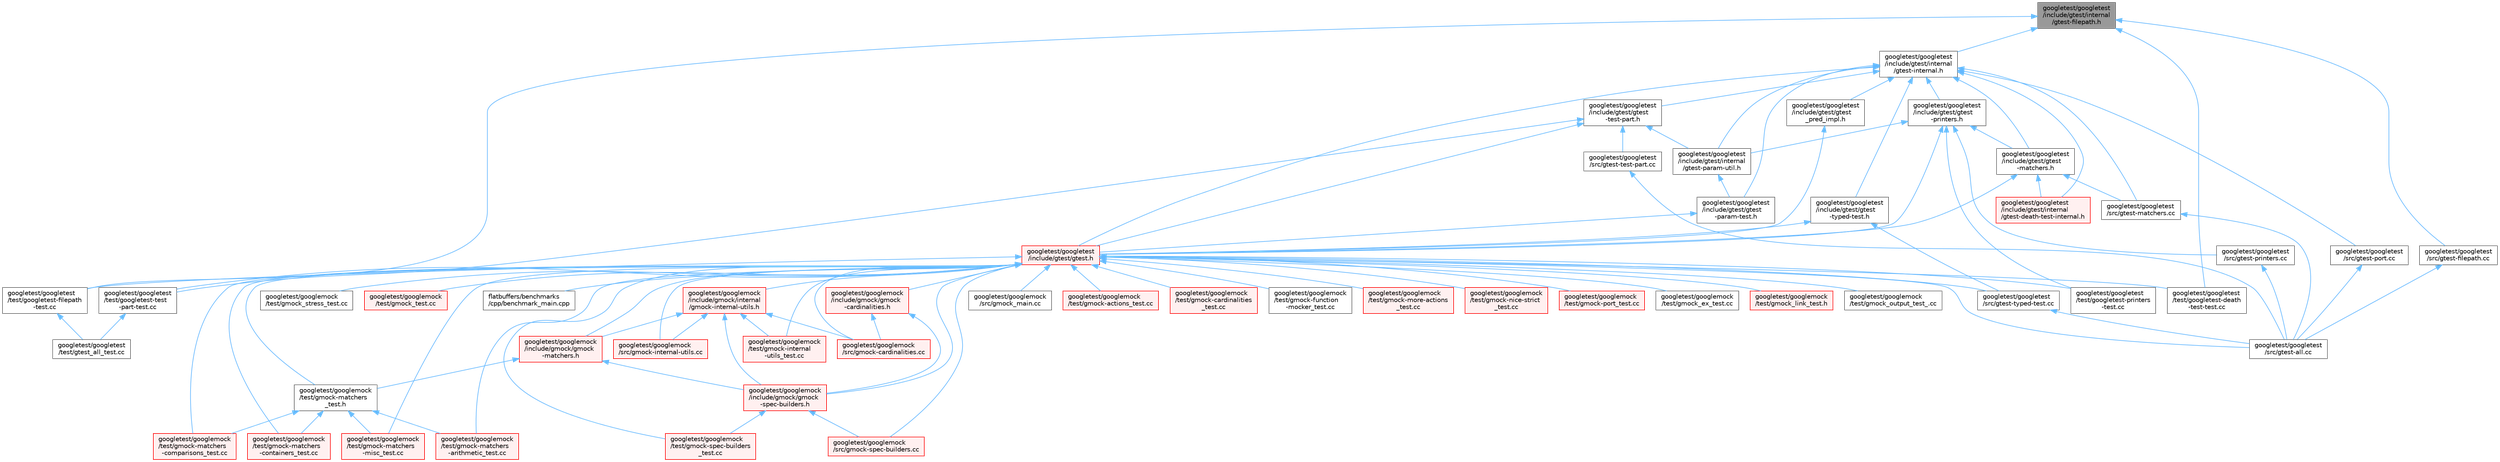 digraph "googletest/googletest/include/gtest/internal/gtest-filepath.h"
{
 // LATEX_PDF_SIZE
  bgcolor="transparent";
  edge [fontname=Helvetica,fontsize=10,labelfontname=Helvetica,labelfontsize=10];
  node [fontname=Helvetica,fontsize=10,shape=box,height=0.2,width=0.4];
  Node1 [id="Node000001",label="googletest/googletest\l/include/gtest/internal\l/gtest-filepath.h",height=0.2,width=0.4,color="gray40", fillcolor="grey60", style="filled", fontcolor="black",tooltip=" "];
  Node1 -> Node2 [id="edge1_Node000001_Node000002",dir="back",color="steelblue1",style="solid",tooltip=" "];
  Node2 [id="Node000002",label="googletest/googletest\l/include/gtest/internal\l/gtest-internal.h",height=0.2,width=0.4,color="grey40", fillcolor="white", style="filled",URL="$gtest-internal_8h.html",tooltip=" "];
  Node2 -> Node3 [id="edge2_Node000002_Node000003",dir="back",color="steelblue1",style="solid",tooltip=" "];
  Node3 [id="Node000003",label="googletest/googletest\l/include/gtest/gtest\l-matchers.h",height=0.2,width=0.4,color="grey40", fillcolor="white", style="filled",URL="$gtest-matchers_8h.html",tooltip=" "];
  Node3 -> Node4 [id="edge3_Node000003_Node000004",dir="back",color="steelblue1",style="solid",tooltip=" "];
  Node4 [id="Node000004",label="googletest/googletest\l/include/gtest/gtest.h",height=0.2,width=0.4,color="red", fillcolor="#FFF0F0", style="filled",URL="$gtest_8h.html",tooltip=" "];
  Node4 -> Node5 [id="edge4_Node000004_Node000005",dir="back",color="steelblue1",style="solid",tooltip=" "];
  Node5 [id="Node000005",label="flatbuffers/benchmarks\l/cpp/benchmark_main.cpp",height=0.2,width=0.4,color="grey40", fillcolor="white", style="filled",URL="$benchmark__main_8cpp.html",tooltip=" "];
  Node4 -> Node6 [id="edge5_Node000004_Node000006",dir="back",color="steelblue1",style="solid",tooltip=" "];
  Node6 [id="Node000006",label="googletest/googlemock\l/include/gmock/gmock\l-cardinalities.h",height=0.2,width=0.4,color="red", fillcolor="#FFF0F0", style="filled",URL="$gmock-cardinalities_8h.html",tooltip=" "];
  Node6 -> Node7 [id="edge6_Node000006_Node000007",dir="back",color="steelblue1",style="solid",tooltip=" "];
  Node7 [id="Node000007",label="googletest/googlemock\l/include/gmock/gmock\l-spec-builders.h",height=0.2,width=0.4,color="red", fillcolor="#FFF0F0", style="filled",URL="$gmock-spec-builders_8h.html",tooltip=" "];
  Node7 -> Node12 [id="edge7_Node000007_Node000012",dir="back",color="steelblue1",style="solid",tooltip=" "];
  Node12 [id="Node000012",label="googletest/googlemock\l/src/gmock-spec-builders.cc",height=0.2,width=0.4,color="red", fillcolor="#FFF0F0", style="filled",URL="$gmock-spec-builders_8cc.html",tooltip=" "];
  Node7 -> Node28 [id="edge8_Node000007_Node000028",dir="back",color="steelblue1",style="solid",tooltip=" "];
  Node28 [id="Node000028",label="googletest/googlemock\l/test/gmock-spec-builders\l_test.cc",height=0.2,width=0.4,color="red", fillcolor="#FFF0F0", style="filled",URL="$gmock-spec-builders__test_8cc.html",tooltip=" "];
  Node6 -> Node38 [id="edge9_Node000006_Node000038",dir="back",color="steelblue1",style="solid",tooltip=" "];
  Node38 [id="Node000038",label="googletest/googlemock\l/src/gmock-cardinalities.cc",height=0.2,width=0.4,color="red", fillcolor="#FFF0F0", style="filled",URL="$gmock-cardinalities_8cc.html",tooltip=" "];
  Node4 -> Node39 [id="edge10_Node000004_Node000039",dir="back",color="steelblue1",style="solid",tooltip=" "];
  Node39 [id="Node000039",label="googletest/googlemock\l/include/gmock/gmock\l-matchers.h",height=0.2,width=0.4,color="red", fillcolor="#FFF0F0", style="filled",URL="$gmock-matchers_8h.html",tooltip=" "];
  Node39 -> Node7 [id="edge11_Node000039_Node000007",dir="back",color="steelblue1",style="solid",tooltip=" "];
  Node39 -> Node24 [id="edge12_Node000039_Node000024",dir="back",color="steelblue1",style="solid",tooltip=" "];
  Node24 [id="Node000024",label="googletest/googlemock\l/test/gmock-matchers\l_test.h",height=0.2,width=0.4,color="grey40", fillcolor="white", style="filled",URL="$gmock-matchers__test_8h.html",tooltip=" "];
  Node24 -> Node20 [id="edge13_Node000024_Node000020",dir="back",color="steelblue1",style="solid",tooltip=" "];
  Node20 [id="Node000020",label="googletest/googlemock\l/test/gmock-matchers\l-arithmetic_test.cc",height=0.2,width=0.4,color="red", fillcolor="#FFF0F0", style="filled",URL="$gmock-matchers-arithmetic__test_8cc.html",tooltip=" "];
  Node24 -> Node21 [id="edge14_Node000024_Node000021",dir="back",color="steelblue1",style="solid",tooltip=" "];
  Node21 [id="Node000021",label="googletest/googlemock\l/test/gmock-matchers\l-comparisons_test.cc",height=0.2,width=0.4,color="red", fillcolor="#FFF0F0", style="filled",URL="$gmock-matchers-comparisons__test_8cc.html",tooltip=" "];
  Node24 -> Node22 [id="edge15_Node000024_Node000022",dir="back",color="steelblue1",style="solid",tooltip=" "];
  Node22 [id="Node000022",label="googletest/googlemock\l/test/gmock-matchers\l-containers_test.cc",height=0.2,width=0.4,color="red", fillcolor="#FFF0F0", style="filled",URL="$gmock-matchers-containers__test_8cc.html",tooltip=" "];
  Node24 -> Node23 [id="edge16_Node000024_Node000023",dir="back",color="steelblue1",style="solid",tooltip=" "];
  Node23 [id="Node000023",label="googletest/googlemock\l/test/gmock-matchers\l-misc_test.cc",height=0.2,width=0.4,color="red", fillcolor="#FFF0F0", style="filled",URL="$gmock-matchers-misc__test_8cc.html",tooltip=" "];
  Node4 -> Node7 [id="edge17_Node000004_Node000007",dir="back",color="steelblue1",style="solid",tooltip=" "];
  Node4 -> Node42 [id="edge18_Node000004_Node000042",dir="back",color="steelblue1",style="solid",tooltip=" "];
  Node42 [id="Node000042",label="googletest/googlemock\l/include/gmock/internal\l/gmock-internal-utils.h",height=0.2,width=0.4,color="red", fillcolor="#FFF0F0", style="filled",URL="$gmock-internal-utils_8h.html",tooltip=" "];
  Node42 -> Node39 [id="edge19_Node000042_Node000039",dir="back",color="steelblue1",style="solid",tooltip=" "];
  Node42 -> Node7 [id="edge20_Node000042_Node000007",dir="back",color="steelblue1",style="solid",tooltip=" "];
  Node42 -> Node38 [id="edge21_Node000042_Node000038",dir="back",color="steelblue1",style="solid",tooltip=" "];
  Node42 -> Node11 [id="edge22_Node000042_Node000011",dir="back",color="steelblue1",style="solid",tooltip=" "];
  Node11 [id="Node000011",label="googletest/googlemock\l/src/gmock-internal-utils.cc",height=0.2,width=0.4,color="red", fillcolor="#FFF0F0", style="filled",URL="$gmock-internal-utils_8cc.html",tooltip=" "];
  Node42 -> Node19 [id="edge23_Node000042_Node000019",dir="back",color="steelblue1",style="solid",tooltip=" "];
  Node19 [id="Node000019",label="googletest/googlemock\l/test/gmock-internal\l-utils_test.cc",height=0.2,width=0.4,color="red", fillcolor="#FFF0F0", style="filled",URL="$gmock-internal-utils__test_8cc.html",tooltip=" "];
  Node4 -> Node38 [id="edge24_Node000004_Node000038",dir="back",color="steelblue1",style="solid",tooltip=" "];
  Node4 -> Node11 [id="edge25_Node000004_Node000011",dir="back",color="steelblue1",style="solid",tooltip=" "];
  Node4 -> Node12 [id="edge26_Node000004_Node000012",dir="back",color="steelblue1",style="solid",tooltip=" "];
  Node4 -> Node14 [id="edge27_Node000004_Node000014",dir="back",color="steelblue1",style="solid",tooltip=" "];
  Node14 [id="Node000014",label="googletest/googlemock\l/src/gmock_main.cc",height=0.2,width=0.4,color="grey40", fillcolor="white", style="filled",URL="$gmock__main_8cc.html",tooltip=" "];
  Node4 -> Node15 [id="edge28_Node000004_Node000015",dir="back",color="steelblue1",style="solid",tooltip=" "];
  Node15 [id="Node000015",label="googletest/googlemock\l/test/gmock-actions_test.cc",height=0.2,width=0.4,color="red", fillcolor="#FFF0F0", style="filled",URL="$gmock-actions__test_8cc.html",tooltip=" "];
  Node4 -> Node17 [id="edge29_Node000004_Node000017",dir="back",color="steelblue1",style="solid",tooltip=" "];
  Node17 [id="Node000017",label="googletest/googlemock\l/test/gmock-cardinalities\l_test.cc",height=0.2,width=0.4,color="red", fillcolor="#FFF0F0", style="filled",URL="$gmock-cardinalities__test_8cc.html",tooltip=" "];
  Node4 -> Node18 [id="edge30_Node000004_Node000018",dir="back",color="steelblue1",style="solid",tooltip=" "];
  Node18 [id="Node000018",label="googletest/googlemock\l/test/gmock-function\l-mocker_test.cc",height=0.2,width=0.4,color="grey40", fillcolor="white", style="filled",URL="$gmock-function-mocker__test_8cc.html",tooltip=" "];
  Node4 -> Node19 [id="edge31_Node000004_Node000019",dir="back",color="steelblue1",style="solid",tooltip=" "];
  Node4 -> Node20 [id="edge32_Node000004_Node000020",dir="back",color="steelblue1",style="solid",tooltip=" "];
  Node4 -> Node21 [id="edge33_Node000004_Node000021",dir="back",color="steelblue1",style="solid",tooltip=" "];
  Node4 -> Node22 [id="edge34_Node000004_Node000022",dir="back",color="steelblue1",style="solid",tooltip=" "];
  Node4 -> Node23 [id="edge35_Node000004_Node000023",dir="back",color="steelblue1",style="solid",tooltip=" "];
  Node4 -> Node24 [id="edge36_Node000004_Node000024",dir="back",color="steelblue1",style="solid",tooltip=" "];
  Node4 -> Node25 [id="edge37_Node000004_Node000025",dir="back",color="steelblue1",style="solid",tooltip=" "];
  Node25 [id="Node000025",label="googletest/googlemock\l/test/gmock-more-actions\l_test.cc",height=0.2,width=0.4,color="red", fillcolor="#FFF0F0", style="filled",URL="$gmock-more-actions__test_8cc.html",tooltip=" "];
  Node4 -> Node26 [id="edge38_Node000004_Node000026",dir="back",color="steelblue1",style="solid",tooltip=" "];
  Node26 [id="Node000026",label="googletest/googlemock\l/test/gmock-nice-strict\l_test.cc",height=0.2,width=0.4,color="red", fillcolor="#FFF0F0", style="filled",URL="$gmock-nice-strict__test_8cc.html",tooltip=" "];
  Node4 -> Node45 [id="edge39_Node000004_Node000045",dir="back",color="steelblue1",style="solid",tooltip=" "];
  Node45 [id="Node000045",label="googletest/googlemock\l/test/gmock-port_test.cc",height=0.2,width=0.4,color="red", fillcolor="#FFF0F0", style="filled",URL="$gmock-port__test_8cc.html",tooltip=" "];
  Node4 -> Node28 [id="edge40_Node000004_Node000028",dir="back",color="steelblue1",style="solid",tooltip=" "];
  Node4 -> Node29 [id="edge41_Node000004_Node000029",dir="back",color="steelblue1",style="solid",tooltip=" "];
  Node29 [id="Node000029",label="googletest/googlemock\l/test/gmock_ex_test.cc",height=0.2,width=0.4,color="grey40", fillcolor="white", style="filled",URL="$gmock__ex__test_8cc.html",tooltip=" "];
  Node4 -> Node31 [id="edge42_Node000004_Node000031",dir="back",color="steelblue1",style="solid",tooltip=" "];
  Node31 [id="Node000031",label="googletest/googlemock\l/test/gmock_link_test.h",height=0.2,width=0.4,color="red", fillcolor="#FFF0F0", style="filled",URL="$gmock__link__test_8h.html",tooltip=" "];
  Node4 -> Node34 [id="edge43_Node000004_Node000034",dir="back",color="steelblue1",style="solid",tooltip=" "];
  Node34 [id="Node000034",label="googletest/googlemock\l/test/gmock_output_test_.cc",height=0.2,width=0.4,color="grey40", fillcolor="white", style="filled",URL="$gmock__output__test___8cc.html",tooltip=" "];
  Node4 -> Node35 [id="edge44_Node000004_Node000035",dir="back",color="steelblue1",style="solid",tooltip=" "];
  Node35 [id="Node000035",label="googletest/googlemock\l/test/gmock_stress_test.cc",height=0.2,width=0.4,color="grey40", fillcolor="white", style="filled",URL="$gmock__stress__test_8cc.html",tooltip=" "];
  Node4 -> Node36 [id="edge45_Node000004_Node000036",dir="back",color="steelblue1",style="solid",tooltip=" "];
  Node36 [id="Node000036",label="googletest/googlemock\l/test/gmock_test.cc",height=0.2,width=0.4,color="red", fillcolor="#FFF0F0", style="filled",URL="$gmock__test_8cc.html",tooltip=" "];
  Node4 -> Node49 [id="edge46_Node000004_Node000049",dir="back",color="steelblue1",style="solid",tooltip=" "];
  Node49 [id="Node000049",label="googletest/googletest\l/src/gtest-all.cc",height=0.2,width=0.4,color="grey40", fillcolor="white", style="filled",URL="$gtest-all_8cc.html",tooltip=" "];
  Node4 -> Node77 [id="edge47_Node000004_Node000077",dir="back",color="steelblue1",style="solid",tooltip=" "];
  Node77 [id="Node000077",label="googletest/googletest\l/src/gtest-typed-test.cc",height=0.2,width=0.4,color="grey40", fillcolor="white", style="filled",URL="$gtest-typed-test_8cc.html",tooltip=" "];
  Node77 -> Node49 [id="edge48_Node000077_Node000049",dir="back",color="steelblue1",style="solid",tooltip=" "];
  Node4 -> Node81 [id="edge49_Node000004_Node000081",dir="back",color="steelblue1",style="solid",tooltip=" "];
  Node81 [id="Node000081",label="googletest/googletest\l/test/googletest-death\l-test-test.cc",height=0.2,width=0.4,color="grey40", fillcolor="white", style="filled",URL="$googletest-death-test-test_8cc.html",tooltip=" "];
  Node4 -> Node56 [id="edge50_Node000004_Node000056",dir="back",color="steelblue1",style="solid",tooltip=" "];
  Node56 [id="Node000056",label="googletest/googletest\l/test/googletest-filepath\l-test.cc",height=0.2,width=0.4,color="grey40", fillcolor="white", style="filled",URL="$googletest-filepath-test_8cc.html",tooltip=" "];
  Node56 -> Node57 [id="edge51_Node000056_Node000057",dir="back",color="steelblue1",style="solid",tooltip=" "];
  Node57 [id="Node000057",label="googletest/googletest\l/test/gtest_all_test.cc",height=0.2,width=0.4,color="grey40", fillcolor="white", style="filled",URL="$gtest__all__test_8cc.html",tooltip=" "];
  Node4 -> Node93 [id="edge52_Node000004_Node000093",dir="back",color="steelblue1",style="solid",tooltip=" "];
  Node93 [id="Node000093",label="googletest/googletest\l/test/googletest-printers\l-test.cc",height=0.2,width=0.4,color="grey40", fillcolor="white", style="filled",URL="$googletest-printers-test_8cc.html",tooltip=" "];
  Node4 -> Node96 [id="edge53_Node000004_Node000096",dir="back",color="steelblue1",style="solid",tooltip=" "];
  Node96 [id="Node000096",label="googletest/googletest\l/test/googletest-test\l-part-test.cc",height=0.2,width=0.4,color="grey40", fillcolor="white", style="filled",URL="$googletest-test-part-test_8cc.html",tooltip=" "];
  Node96 -> Node57 [id="edge54_Node000096_Node000057",dir="back",color="steelblue1",style="solid",tooltip=" "];
  Node3 -> Node122 [id="edge55_Node000003_Node000122",dir="back",color="steelblue1",style="solid",tooltip=" "];
  Node122 [id="Node000122",label="googletest/googletest\l/include/gtest/internal\l/gtest-death-test-internal.h",height=0.2,width=0.4,color="red", fillcolor="#FFF0F0", style="filled",URL="$gtest-death-test-internal_8h.html",tooltip=" "];
  Node3 -> Node124 [id="edge56_Node000003_Node000124",dir="back",color="steelblue1",style="solid",tooltip=" "];
  Node124 [id="Node000124",label="googletest/googletest\l/src/gtest-matchers.cc",height=0.2,width=0.4,color="grey40", fillcolor="white", style="filled",URL="$gtest-matchers_8cc.html",tooltip=" "];
  Node124 -> Node49 [id="edge57_Node000124_Node000049",dir="back",color="steelblue1",style="solid",tooltip=" "];
  Node2 -> Node125 [id="edge58_Node000002_Node000125",dir="back",color="steelblue1",style="solid",tooltip=" "];
  Node125 [id="Node000125",label="googletest/googletest\l/include/gtest/gtest\l-param-test.h",height=0.2,width=0.4,color="grey40", fillcolor="white", style="filled",URL="$gtest-param-test_8h.html",tooltip=" "];
  Node125 -> Node4 [id="edge59_Node000125_Node000004",dir="back",color="steelblue1",style="solid",tooltip=" "];
  Node2 -> Node126 [id="edge60_Node000002_Node000126",dir="back",color="steelblue1",style="solid",tooltip=" "];
  Node126 [id="Node000126",label="googletest/googletest\l/include/gtest/gtest\l-printers.h",height=0.2,width=0.4,color="grey40", fillcolor="white", style="filled",URL="$gtest-printers_8h.html",tooltip=" "];
  Node126 -> Node3 [id="edge61_Node000126_Node000003",dir="back",color="steelblue1",style="solid",tooltip=" "];
  Node126 -> Node4 [id="edge62_Node000126_Node000004",dir="back",color="steelblue1",style="solid",tooltip=" "];
  Node126 -> Node127 [id="edge63_Node000126_Node000127",dir="back",color="steelblue1",style="solid",tooltip=" "];
  Node127 [id="Node000127",label="googletest/googletest\l/include/gtest/internal\l/gtest-param-util.h",height=0.2,width=0.4,color="grey40", fillcolor="white", style="filled",URL="$gtest-param-util_8h.html",tooltip=" "];
  Node127 -> Node125 [id="edge64_Node000127_Node000125",dir="back",color="steelblue1",style="solid",tooltip=" "];
  Node126 -> Node51 [id="edge65_Node000126_Node000051",dir="back",color="steelblue1",style="solid",tooltip=" "];
  Node51 [id="Node000051",label="googletest/googletest\l/src/gtest-printers.cc",height=0.2,width=0.4,color="grey40", fillcolor="white", style="filled",URL="$gtest-printers_8cc.html",tooltip=" "];
  Node51 -> Node49 [id="edge66_Node000051_Node000049",dir="back",color="steelblue1",style="solid",tooltip=" "];
  Node126 -> Node93 [id="edge67_Node000126_Node000093",dir="back",color="steelblue1",style="solid",tooltip=" "];
  Node2 -> Node128 [id="edge68_Node000002_Node000128",dir="back",color="steelblue1",style="solid",tooltip=" "];
  Node128 [id="Node000128",label="googletest/googletest\l/include/gtest/gtest\l-test-part.h",height=0.2,width=0.4,color="grey40", fillcolor="white", style="filled",URL="$gtest-test-part_8h.html",tooltip=" "];
  Node128 -> Node4 [id="edge69_Node000128_Node000004",dir="back",color="steelblue1",style="solid",tooltip=" "];
  Node128 -> Node127 [id="edge70_Node000128_Node000127",dir="back",color="steelblue1",style="solid",tooltip=" "];
  Node128 -> Node52 [id="edge71_Node000128_Node000052",dir="back",color="steelblue1",style="solid",tooltip=" "];
  Node52 [id="Node000052",label="googletest/googletest\l/src/gtest-test-part.cc",height=0.2,width=0.4,color="grey40", fillcolor="white", style="filled",URL="$gtest-test-part_8cc.html",tooltip=" "];
  Node52 -> Node49 [id="edge72_Node000052_Node000049",dir="back",color="steelblue1",style="solid",tooltip=" "];
  Node128 -> Node96 [id="edge73_Node000128_Node000096",dir="back",color="steelblue1",style="solid",tooltip=" "];
  Node2 -> Node129 [id="edge74_Node000002_Node000129",dir="back",color="steelblue1",style="solid",tooltip=" "];
  Node129 [id="Node000129",label="googletest/googletest\l/include/gtest/gtest\l-typed-test.h",height=0.2,width=0.4,color="grey40", fillcolor="white", style="filled",URL="$gtest-typed-test_8h.html",tooltip=" "];
  Node129 -> Node4 [id="edge75_Node000129_Node000004",dir="back",color="steelblue1",style="solid",tooltip=" "];
  Node129 -> Node77 [id="edge76_Node000129_Node000077",dir="back",color="steelblue1",style="solid",tooltip=" "];
  Node2 -> Node4 [id="edge77_Node000002_Node000004",dir="back",color="steelblue1",style="solid",tooltip=" "];
  Node2 -> Node130 [id="edge78_Node000002_Node000130",dir="back",color="steelblue1",style="solid",tooltip=" "];
  Node130 [id="Node000130",label="googletest/googletest\l/include/gtest/gtest\l_pred_impl.h",height=0.2,width=0.4,color="grey40", fillcolor="white", style="filled",URL="$gtest__pred__impl_8h.html",tooltip=" "];
  Node130 -> Node4 [id="edge79_Node000130_Node000004",dir="back",color="steelblue1",style="solid",tooltip=" "];
  Node2 -> Node122 [id="edge80_Node000002_Node000122",dir="back",color="steelblue1",style="solid",tooltip=" "];
  Node2 -> Node127 [id="edge81_Node000002_Node000127",dir="back",color="steelblue1",style="solid",tooltip=" "];
  Node2 -> Node124 [id="edge82_Node000002_Node000124",dir="back",color="steelblue1",style="solid",tooltip=" "];
  Node2 -> Node50 [id="edge83_Node000002_Node000050",dir="back",color="steelblue1",style="solid",tooltip=" "];
  Node50 [id="Node000050",label="googletest/googletest\l/src/gtest-port.cc",height=0.2,width=0.4,color="grey40", fillcolor="white", style="filled",URL="$gtest-port_8cc.html",tooltip=" "];
  Node50 -> Node49 [id="edge84_Node000050_Node000049",dir="back",color="steelblue1",style="solid",tooltip=" "];
  Node1 -> Node131 [id="edge85_Node000001_Node000131",dir="back",color="steelblue1",style="solid",tooltip=" "];
  Node131 [id="Node000131",label="googletest/googletest\l/src/gtest-filepath.cc",height=0.2,width=0.4,color="grey40", fillcolor="white", style="filled",URL="$gtest-filepath_8cc.html",tooltip=" "];
  Node131 -> Node49 [id="edge86_Node000131_Node000049",dir="back",color="steelblue1",style="solid",tooltip=" "];
  Node1 -> Node81 [id="edge87_Node000001_Node000081",dir="back",color="steelblue1",style="solid",tooltip=" "];
  Node1 -> Node56 [id="edge88_Node000001_Node000056",dir="back",color="steelblue1",style="solid",tooltip=" "];
}
